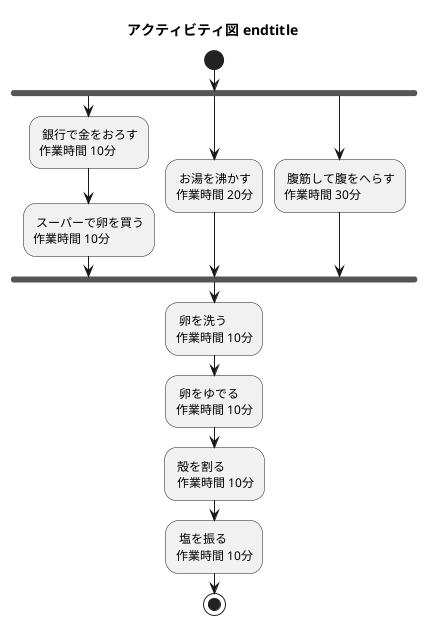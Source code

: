 @startuml 銀行
title アクティビティ図 endtitle

start
fork
    : 銀行で金をおろす\n作業時間 10分;
    : スーパーで卵を買う\n作業時間 10分;
fork again
    : お湯を沸かす\n作業時間 20分;
fork again
    : 腹筋して腹をへらす\n作業時間 30分;
end fork
    : 卵を洗う\n作業時間 10分;
    : 卵をゆでる\n作業時間 10分;
    : 殻を割る\n 作業時間 10分;
    : 塩を振る\n作業時間 10分;
stop
@enduml
